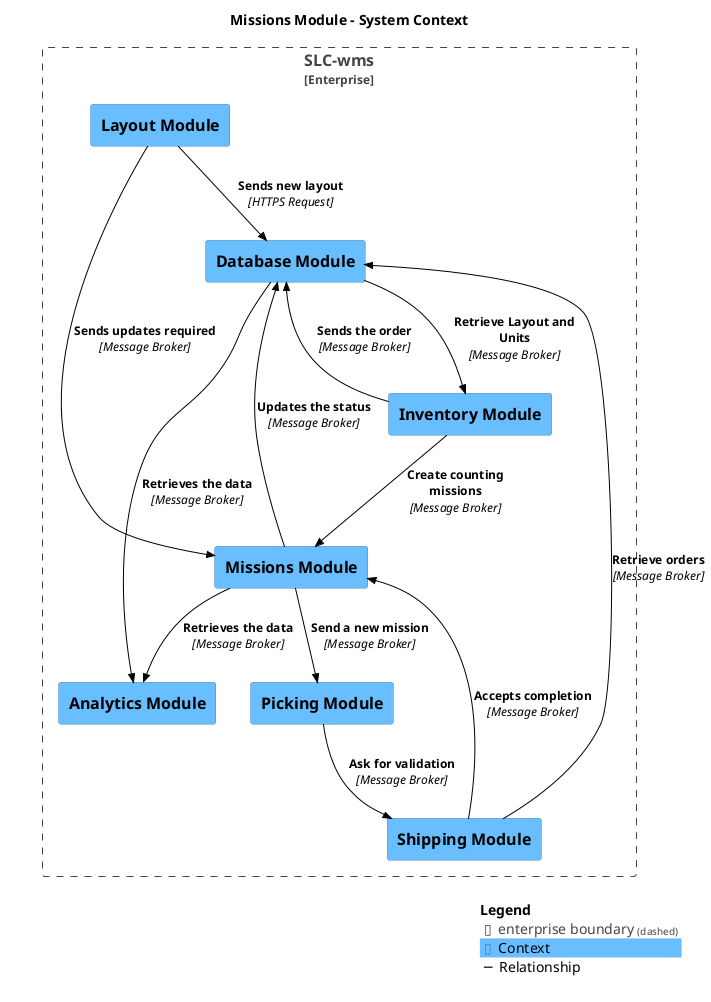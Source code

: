 @startuml
set separator none
title Missions Module - System Context

top to bottom direction

!include <C4/C4>
!include <C4/C4_Context>

AddElementTag("Context", $bgColor="#69beff", $borderColor="#4985b2", $fontColor="#000000", $sprite="", $shadowing="")

AddRelTag("Relationship", $textColor="#000000", $lineColor="#000000", $lineStyle = "")

Enterprise_Boundary(enterprise, "SLC-wms") {
  System(LayoutModule, "Layout Module", $descr="", $tags="Context", $link="")
  System(PickingModule, "Picking Module", $descr="", $tags="Context", $link="")
  System(ShippingModule, "Shipping Module", $descr="", $tags="Context", $link="")
  System(AnalyticsModule, "Analytics Module", $descr="", $tags="Context", $link="")
  System(DatabaseModule, "Database Module", $descr="", $tags="Context", $link="")
  System(MissionsModule, "Missions Module", $descr="", $tags="Context", $link="")
  System(InventoryModule, "Inventory Module", $descr="", $tags="Context", $link="")
}


Rel_D(ShippingModule, DatabaseModule, "Retrieve orders", $techn="Message Broker", $tags="Relationship", $link="")
Rel_D(ShippingModule, MissionsModule, "Accepts completion", $techn="Message Broker", $tags="Relationship", $link="")
Rel_D(MissionsModule, PickingModule, "Send a new mission", $techn="Message Broker", $tags="Relationship", $link="")
Rel_D(PickingModule, ShippingModule, "Ask for validation", $techn="Message Broker", $tags="Relationship", $link="")
Rel_D(MissionsModule, DatabaseModule, "Updates the status", $techn="Message Broker", $tags="Relationship", $link="")
Rel_D(InventoryModule, MissionsModule, "Create counting missions", $techn="Message Broker", $tags="Relationship", $link="")
Rel_D(DatabaseModule, InventoryModule, "Retrieve Layout and Units", $techn="Message Broker", $tags="Relationship", $link="")
Rel_D(InventoryModule, DatabaseModule, "Sends the order", $techn="Message Broker", $tags="Relationship", $link="")
Rel_D(DatabaseModule, AnalyticsModule, "Retrieves the data", $techn="Message Broker", $tags="Relationship", $link="")
Rel_D(MissionsModule, AnalyticsModule, "Retrieves the data", $techn="Message Broker", $tags="Relationship", $link="")
Rel_D(LayoutModule, DatabaseModule, "Sends new layout", $techn="HTTPS Request", $tags="Relationship", $link="")
Rel_D(LayoutModule, MissionsModule, "Sends updates required", $techn="Message Broker", $tags="Relationship", $link="")

SHOW_LEGEND(true)
@enduml